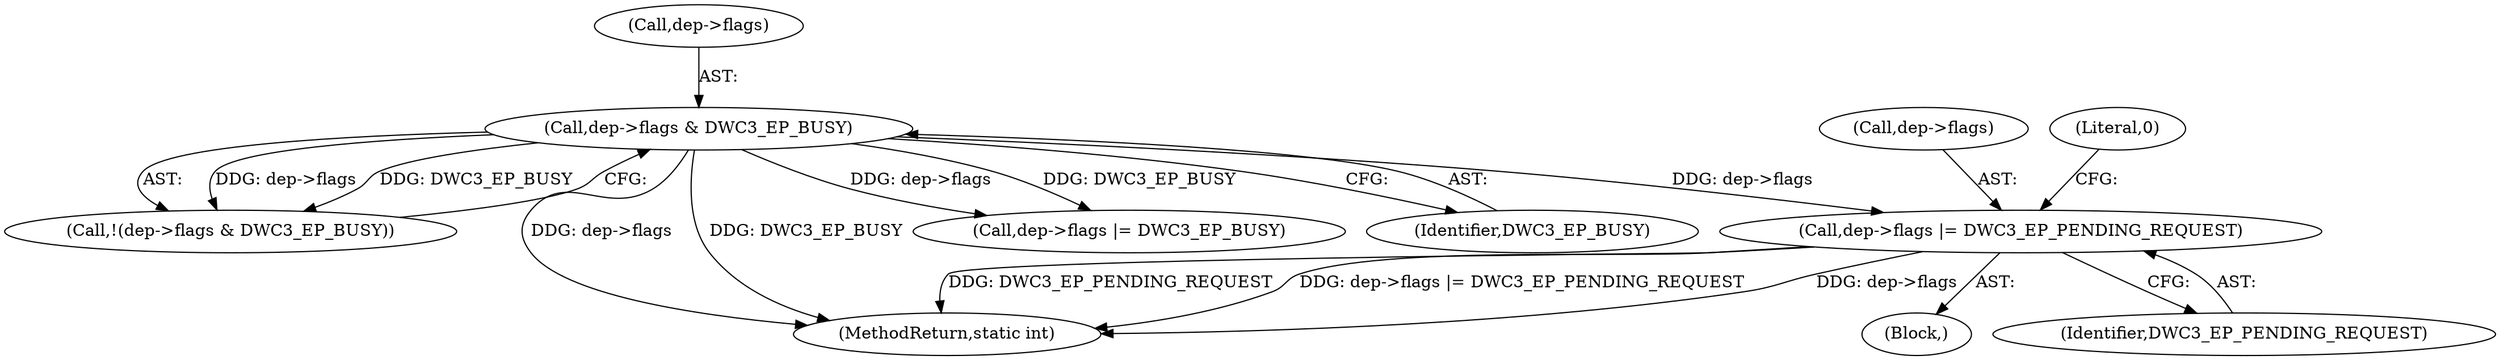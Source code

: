 digraph "0_linux_c91815b596245fd7da349ecc43c8def670d2269e@pointer" {
"1000136" [label="(Call,dep->flags |= DWC3_EP_PENDING_REQUEST)"];
"1000118" [label="(Call,dep->flags & DWC3_EP_BUSY)"];
"1000136" [label="(Call,dep->flags |= DWC3_EP_PENDING_REQUEST)"];
"1000122" [label="(Identifier,DWC3_EP_BUSY)"];
"1000117" [label="(Call,!(dep->flags & DWC3_EP_BUSY))"];
"1000137" [label="(Call,dep->flags)"];
"1000140" [label="(Identifier,DWC3_EP_PENDING_REQUEST)"];
"1000142" [label="(Literal,0)"];
"1000118" [label="(Call,dep->flags & DWC3_EP_BUSY)"];
"1000248" [label="(MethodReturn,static int)"];
"1000119" [label="(Call,dep->flags)"];
"1000135" [label="(Block,)"];
"1000227" [label="(Call,dep->flags |= DWC3_EP_BUSY)"];
"1000136" -> "1000135"  [label="AST: "];
"1000136" -> "1000140"  [label="CFG: "];
"1000137" -> "1000136"  [label="AST: "];
"1000140" -> "1000136"  [label="AST: "];
"1000142" -> "1000136"  [label="CFG: "];
"1000136" -> "1000248"  [label="DDG: DWC3_EP_PENDING_REQUEST"];
"1000136" -> "1000248"  [label="DDG: dep->flags |= DWC3_EP_PENDING_REQUEST"];
"1000136" -> "1000248"  [label="DDG: dep->flags"];
"1000118" -> "1000136"  [label="DDG: dep->flags"];
"1000118" -> "1000117"  [label="AST: "];
"1000118" -> "1000122"  [label="CFG: "];
"1000119" -> "1000118"  [label="AST: "];
"1000122" -> "1000118"  [label="AST: "];
"1000117" -> "1000118"  [label="CFG: "];
"1000118" -> "1000248"  [label="DDG: dep->flags"];
"1000118" -> "1000248"  [label="DDG: DWC3_EP_BUSY"];
"1000118" -> "1000117"  [label="DDG: dep->flags"];
"1000118" -> "1000117"  [label="DDG: DWC3_EP_BUSY"];
"1000118" -> "1000227"  [label="DDG: dep->flags"];
"1000118" -> "1000227"  [label="DDG: DWC3_EP_BUSY"];
}
